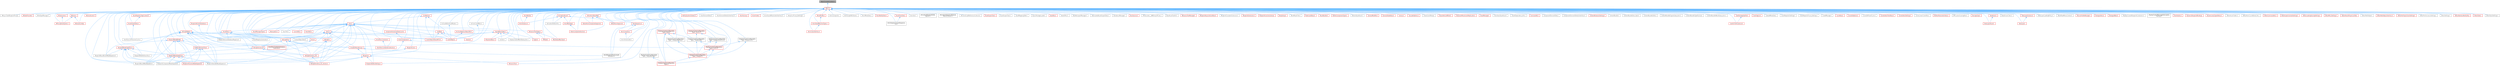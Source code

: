 digraph "ObjectCompileContext.h"
{
 // INTERACTIVE_SVG=YES
 // LATEX_PDF_SIZE
  bgcolor="transparent";
  edge [fontname=Helvetica,fontsize=10,labelfontname=Helvetica,labelfontsize=10];
  node [fontname=Helvetica,fontsize=10,shape=box,height=0.2,width=0.4];
  Node1 [id="Node000001",label="ObjectCompileContext.h",height=0.2,width=0.4,color="gray40", fillcolor="grey60", style="filled", fontcolor="black",tooltip=" "];
  Node1 -> Node2 [id="edge1_Node000001_Node000002",dir="back",color="steelblue1",style="solid",tooltip=" "];
  Node2 [id="Node000002",label="Object.h",height=0.2,width=0.4,color="red", fillcolor="#FFF0F0", style="filled",URL="$db/dbf/Object_8h.html",tooltip=" "];
  Node2 -> Node3 [id="edge2_Node000002_Node000003",dir="back",color="steelblue1",style="solid",tooltip=" "];
  Node3 [id="Node000003",label="AIAsyncTaskBlueprintProxy.h",height=0.2,width=0.4,color="grey40", fillcolor="white", style="filled",URL="$db/d07/AIAsyncTaskBlueprintProxy_8h.html",tooltip=" "];
  Node2 -> Node4 [id="edge3_Node000002_Node000004",dir="back",color="steelblue1",style="solid",tooltip=" "];
  Node4 [id="Node000004",label="AIDataProvider.h",height=0.2,width=0.4,color="red", fillcolor="#FFF0F0", style="filled",URL="$dd/d5b/AIDataProvider_8h.html",tooltip=" "];
  Node2 -> Node15 [id="edge4_Node000002_Node000015",dir="back",color="steelblue1",style="solid",tooltip=" "];
  Node15 [id="Node000015",label="AIHotSpotManager.h",height=0.2,width=0.4,color="grey40", fillcolor="white", style="filled",URL="$da/d1d/AIHotSpotManager_8h.html",tooltip=" "];
  Node2 -> Node16 [id="edge5_Node000002_Node000016",dir="back",color="steelblue1",style="solid",tooltip=" "];
  Node16 [id="Node000016",label="AIPerceptionSystem.h",height=0.2,width=0.4,color="red", fillcolor="#FFF0F0", style="filled",URL="$d0/d08/AIPerceptionSystem_8h.html",tooltip=" "];
  Node2 -> Node18 [id="edge6_Node000002_Node000018",dir="back",color="steelblue1",style="solid",tooltip=" "];
  Node18 [id="Node000018",label="AISense.h",height=0.2,width=0.4,color="red", fillcolor="#FFF0F0", style="filled",URL="$d3/dbd/AISense_8h.html",tooltip=" "];
  Node18 -> Node16 [id="edge7_Node000018_Node000016",dir="back",color="steelblue1",style="solid",tooltip=" "];
  Node18 -> Node20 [id="edge8_Node000018_Node000020",dir="back",color="steelblue1",style="solid",tooltip=" "];
  Node20 [id="Node000020",label="AISenseConfig.h",height=0.2,width=0.4,color="red", fillcolor="#FFF0F0", style="filled",URL="$d4/d73/AISenseConfig_8h.html",tooltip=" "];
  Node2 -> Node20 [id="edge9_Node000002_Node000020",dir="back",color="steelblue1",style="solid",tooltip=" "];
  Node2 -> Node38 [id="edge10_Node000002_Node000038",dir="back",color="steelblue1",style="solid",tooltip=" "];
  Node38 [id="Node000038",label="AISenseEvent.h",height=0.2,width=0.4,color="red", fillcolor="#FFF0F0", style="filled",URL="$de/d44/AISenseEvent_8h.html",tooltip=" "];
  Node2 -> Node39 [id="edge11_Node000002_Node000039",dir="back",color="steelblue1",style="solid",tooltip=" "];
  Node39 [id="Node000039",label="AISubsystem.h",height=0.2,width=0.4,color="red", fillcolor="#FFF0F0", style="filled",URL="$d0/d50/AISubsystem_8h.html",tooltip=" "];
  Node39 -> Node16 [id="edge12_Node000039_Node000016",dir="back",color="steelblue1",style="solid",tooltip=" "];
  Node2 -> Node41 [id="edge13_Node000002_Node000041",dir="back",color="steelblue1",style="solid",tooltip=" "];
  Node41 [id="Node000041",label="AISystemBase.h",height=0.2,width=0.4,color="red", fillcolor="#FFF0F0", style="filled",URL="$d5/d44/AISystemBase_8h.html",tooltip=" "];
  Node2 -> Node69 [id="edge14_Node000002_Node000069",dir="back",color="steelblue1",style="solid",tooltip=" "];
  Node69 [id="Node000069",label="AbilitySystemGlobals.h",height=0.2,width=0.4,color="red", fillcolor="#FFF0F0", style="filled",URL="$dc/d82/AbilitySystemGlobals_8h.html",tooltip=" "];
  Node2 -> Node71 [id="edge15_Node000002_Node000071",dir="back",color="steelblue1",style="solid",tooltip=" "];
  Node71 [id="Node000071",label="Actor.h",height=0.2,width=0.4,color="red", fillcolor="#FFF0F0", style="filled",URL="$d0/d43/Actor_8h.html",tooltip=" "];
  Node71 -> Node73 [id="edge16_Node000071_Node000073",dir="back",color="steelblue1",style="solid",tooltip=" "];
  Node73 [id="Node000073",label="ActorDescContainerInstance\lCollection.h",height=0.2,width=0.4,color="red", fillcolor="#FFF0F0", style="filled",URL="$df/d80/ActorDescContainerInstanceCollection_8h.html",tooltip=" "];
  Node2 -> Node1655 [id="edge17_Node000002_Node001655",dir="back",color="steelblue1",style="solid",tooltip=" "];
  Node1655 [id="Node001655",label="ActorComponent.h",height=0.2,width=0.4,color="red", fillcolor="#FFF0F0", style="filled",URL="$da/db1/ActorComponent_8h.html",tooltip=" "];
  Node1655 -> Node1659 [id="edge18_Node001655_Node001659",dir="back",color="steelblue1",style="solid",tooltip=" "];
  Node1659 [id="Node001659",label="BlueprintComponentNodeSpawner.h",height=0.2,width=0.4,color="grey40", fillcolor="white", style="filled",URL="$d2/d98/BlueprintComponentNodeSpawner_8h.html",tooltip=" "];
  Node1655 -> Node1698 [id="edge19_Node001655_Node001698",dir="back",color="steelblue1",style="solid",tooltip=" "];
  Node1698 [id="Node001698",label="DisplayClusterConfiguration\lTypes_ICVFX.h",height=0.2,width=0.4,color="red", fillcolor="#FFF0F0", style="filled",URL="$d3/dc4/DisplayClusterConfigurationTypes__ICVFX_8h.html",tooltip=" "];
  Node1698 -> Node1699 [id="edge20_Node001698_Node001699",dir="back",color="steelblue1",style="solid",tooltip=" "];
  Node1699 [id="Node001699",label="DisplayClusterConfiguration\lTypes.h",height=0.2,width=0.4,color="red", fillcolor="#FFF0F0", style="filled",URL="$d5/dc6/DisplayClusterConfigurationTypes_8h.html",tooltip=" "];
  Node1698 -> Node1701 [id="edge21_Node001698_Node001701",dir="back",color="steelblue1",style="solid",tooltip=" "];
  Node1701 [id="Node001701",label="DisplayClusterConfiguration\lTypes_Viewport.h",height=0.2,width=0.4,color="red", fillcolor="#FFF0F0", style="filled",URL="$d1/d6b/DisplayClusterConfigurationTypes__Viewport_8h.html",tooltip=" "];
  Node1701 -> Node1699 [id="edge22_Node001701_Node001699",dir="back",color="steelblue1",style="solid",tooltip=" "];
  Node2 -> Node95 [id="edge23_Node000002_Node000095",dir="back",color="steelblue1",style="solid",tooltip=" "];
  Node95 [id="Node000095",label="ActorDescContainer.h",height=0.2,width=0.4,color="red", fillcolor="#FFF0F0", style="filled",URL="$de/df0/ActorDescContainer_8h.html",tooltip=" "];
  Node95 -> Node96 [id="edge24_Node000095_Node000096",dir="back",color="steelblue1",style="solid",tooltip=" "];
  Node96 [id="Node000096",label="ActorDescContainerCollection.h",height=0.2,width=0.4,color="red", fillcolor="#FFF0F0", style="filled",URL="$dc/df2/ActorDescContainerCollection_8h.html",tooltip=" "];
  Node2 -> Node96 [id="edge25_Node000002_Node000096",dir="back",color="steelblue1",style="solid",tooltip=" "];
  Node2 -> Node73 [id="edge26_Node000002_Node000073",dir="back",color="steelblue1",style="solid",tooltip=" "];
  Node2 -> Node1895 [id="edge27_Node000002_Node001895",dir="back",color="steelblue1",style="solid",tooltip=" "];
  Node1895 [id="Node001895",label="ActorElementData.h",height=0.2,width=0.4,color="grey40", fillcolor="white", style="filled",URL="$db/df8/ActorElementData_8h.html",tooltip=" "];
  Node2 -> Node1896 [id="edge28_Node000002_Node001896",dir="back",color="steelblue1",style="solid",tooltip=" "];
  Node1896 [id="Node001896",label="ActorElementDetailsInterface.h",height=0.2,width=0.4,color="grey40", fillcolor="white", style="filled",URL="$df/d38/ActorElementDetailsInterface_8h.html",tooltip=" "];
  Node2 -> Node1376 [id="edge29_Node000002_Node001376",dir="back",color="steelblue1",style="solid",tooltip=" "];
  Node1376 [id="Node001376",label="ActorFactory.h",height=0.2,width=0.4,color="red", fillcolor="#FFF0F0", style="filled",URL="$d7/dae/ActorFactory_8h.html",tooltip=" "];
  Node2 -> Node1897 [id="edge30_Node000002_Node001897",dir="back",color="steelblue1",style="solid",tooltip=" "];
  Node1897 [id="Node001897",label="ActorFolder.h",height=0.2,width=0.4,color="red", fillcolor="#FFF0F0", style="filled",URL="$d3/d52/ActorFolder_8h.html",tooltip=" "];
  Node2 -> Node1901 [id="edge31_Node000002_Node001901",dir="back",color="steelblue1",style="solid",tooltip=" "];
  Node1901 [id="Node001901",label="ActorSoundParameterInterface.h",height=0.2,width=0.4,color="grey40", fillcolor="white", style="filled",URL="$de/d9f/ActorSoundParameterInterface_8h.html",tooltip=" "];
  Node2 -> Node1902 [id="edge32_Node000002_Node001902",dir="back",color="steelblue1",style="solid",tooltip=" "];
  Node1902 [id="Node001902",label="AnalyticsPrivacySettings.h",height=0.2,width=0.4,color="grey40", fillcolor="white", style="filled",URL="$dc/d8c/AnalyticsPrivacySettings_8h.html",tooltip=" "];
  Node2 -> Node1458 [id="edge33_Node000002_Node001458",dir="back",color="steelblue1",style="solid",tooltip=" "];
  Node1458 [id="Node001458",label="AnimBlueprintPostCompile\lValidation.h",height=0.2,width=0.4,color="grey40", fillcolor="white", style="filled",URL="$de/d1b/AnimBlueprintPostCompileValidation_8h.html",tooltip=" "];
  Node2 -> Node1480 [id="edge34_Node000002_Node001480",dir="back",color="steelblue1",style="solid",tooltip=" "];
  Node1480 [id="Node001480",label="AnimClassInterface.h",height=0.2,width=0.4,color="red", fillcolor="#FFF0F0", style="filled",URL="$df/dce/AnimClassInterface_8h.html",tooltip=" "];
  Node2 -> Node1450 [id="edge35_Node000002_Node001450",dir="back",color="steelblue1",style="solid",tooltip=" "];
  Node1450 [id="Node001450",label="AnimComposite.h",height=0.2,width=0.4,color="grey40", fillcolor="white", style="filled",URL="$d9/d4e/AnimComposite_8h.html",tooltip=" "];
  Node2 -> Node1459 [id="edge36_Node000002_Node001459",dir="back",color="steelblue1",style="solid",tooltip=" "];
  Node1459 [id="Node001459",label="AnimCompress.h",height=0.2,width=0.4,color="red", fillcolor="#FFF0F0", style="filled",URL="$dd/d6d/AnimCompress_8h.html",tooltip=" "];
  Node1459 -> Node1466 [id="edge37_Node001459_Node001466",dir="back",color="steelblue1",style="solid",tooltip=" "];
  Node1466 [id="Node001466",label="AnimStreamable.h",height=0.2,width=0.4,color="grey40", fillcolor="white", style="filled",URL="$d1/d46/AnimStreamable_8h.html",tooltip=" "];
  Node2 -> Node1903 [id="edge38_Node000002_Node001903",dir="back",color="steelblue1",style="solid",tooltip=" "];
  Node1903 [id="Node001903",label="AnimGraphAttributes.h",height=0.2,width=0.4,color="grey40", fillcolor="white", style="filled",URL="$d3/d40/AnimGraphAttributes_8h.html",tooltip=" "];
  Node2 -> Node1904 [id="edge39_Node000002_Node001904",dir="back",color="steelblue1",style="solid",tooltip=" "];
  Node1904 [id="Node001904",label="AnimInstance.h",height=0.2,width=0.4,color="red", fillcolor="#FFF0F0", style="filled",URL="$df/da0/AnimInstance_8h.html",tooltip=" "];
  Node2 -> Node1913 [id="edge40_Node000002_Node001913",dir="back",color="steelblue1",style="solid",tooltip=" "];
  Node1913 [id="Node001913",label="AnimMetaData.h",height=0.2,width=0.4,color="grey40", fillcolor="white", style="filled",URL="$da/df3/AnimMetaData_8h.html",tooltip=" "];
  Node2 -> Node1451 [id="edge41_Node000002_Node001451",dir="back",color="steelblue1",style="solid",tooltip=" "];
  Node1451 [id="Node001451",label="AnimMontage.h",height=0.2,width=0.4,color="red", fillcolor="#FFF0F0", style="filled",URL="$d2/da0/AnimMontage_8h.html",tooltip=" "];
  Node1451 -> Node1453 [id="edge42_Node001451_Node001453",dir="back",color="steelblue1",style="solid",tooltip=" "];
  Node1453 [id="Node001453",label="EditorCompositeSection.h",height=0.2,width=0.4,color="red", fillcolor="#FFF0F0", style="filled",URL="$d6/d7f/EditorCompositeSection_8h.html",tooltip=" "];
  Node2 -> Node1914 [id="edge43_Node000002_Node001914",dir="back",color="steelblue1",style="solid",tooltip=" "];
  Node1914 [id="Node001914",label="AnimNotify.h",height=0.2,width=0.4,color="red", fillcolor="#FFF0F0", style="filled",URL="$d8/d9b/AnimNotify_8h.html",tooltip=" "];
  Node1914 -> Node1904 [id="edge44_Node001914_Node001904",dir="back",color="steelblue1",style="solid",tooltip=" "];
  Node2 -> Node1921 [id="edge45_Node000002_Node001921",dir="back",color="steelblue1",style="solid",tooltip=" "];
  Node1921 [id="Node001921",label="AnimNotifyState.h",height=0.2,width=0.4,color="red", fillcolor="#FFF0F0", style="filled",URL="$d1/db5/AnimNotifyState_8h.html",tooltip=" "];
  Node2 -> Node1457 [id="edge46_Node000002_Node001457",dir="back",color="steelblue1",style="solid",tooltip=" "];
  Node1457 [id="Node001457",label="AnimSequence.h",height=0.2,width=0.4,color="red", fillcolor="#FFF0F0", style="filled",URL="$d0/d8a/AnimSequence_8h.html",tooltip=" "];
  Node1457 -> Node1458 [id="edge47_Node001457_Node001458",dir="back",color="steelblue1",style="solid",tooltip=" "];
  Node1457 -> Node1459 [id="edge48_Node001457_Node001459",dir="back",color="steelblue1",style="solid",tooltip=" "];
  Node2 -> Node1925 [id="edge49_Node000002_Node001925",dir="back",color="steelblue1",style="solid",tooltip=" "];
  Node1925 [id="Node001925",label="AnimSequenceLevelSequence\lLink.h",height=0.2,width=0.4,color="grey40", fillcolor="white", style="filled",URL="$dc/d9a/AnimSequenceLevelSequenceLink_8h.html",tooltip=" "];
  Node2 -> Node1926 [id="edge50_Node000002_Node001926",dir="back",color="steelblue1",style="solid",tooltip=" "];
  Node1926 [id="Node001926",label="AnimSet.h",height=0.2,width=0.4,color="grey40", fillcolor="white", style="filled",URL="$db/dba/AnimSet_8h.html",tooltip=" "];
  Node2 -> Node1478 [id="edge51_Node000002_Node001478",dir="back",color="steelblue1",style="solid",tooltip=" "];
  Node1478 [id="Node001478",label="AnimStateMachineTypes.h",height=0.2,width=0.4,color="red", fillcolor="#FFF0F0", style="filled",URL="$d2/dc8/AnimStateMachineTypes_8h.html",tooltip=" "];
  Node1478 -> Node1480 [id="edge52_Node001478_Node001480",dir="back",color="steelblue1",style="solid",tooltip=" "];
  Node2 -> Node1466 [id="edge53_Node000002_Node001466",dir="back",color="steelblue1",style="solid",tooltip=" "];
  Node2 -> Node1927 [id="edge54_Node000002_Node001927",dir="back",color="steelblue1",style="solid",tooltip=" "];
  Node1927 [id="Node001927",label="AnimationAsset.h",height=0.2,width=0.4,color="red", fillcolor="#FFF0F0", style="filled",URL="$d4/df8/AnimationAsset_8h.html",tooltip=" "];
  Node1927 -> Node1904 [id="edge55_Node001927_Node001904",dir="back",color="steelblue1",style="solid",tooltip=" "];
  Node1927 -> Node1451 [id="edge56_Node001927_Node001451",dir="back",color="steelblue1",style="solid",tooltip=" "];
  Node1927 -> Node1457 [id="edge57_Node001927_Node001457",dir="back",color="steelblue1",style="solid",tooltip=" "];
  Node1927 -> Node1942 [id="edge58_Node001927_Node001942",dir="back",color="steelblue1",style="solid",tooltip=" "];
  Node1942 [id="Node001942",label="AnimationEditorUtils.h",height=0.2,width=0.4,color="grey40", fillcolor="white", style="filled",URL="$df/d23/AnimationEditorUtils_8h.html",tooltip=" "];
  Node2 -> Node1956 [id="edge59_Node000002_Node001956",dir="back",color="steelblue1",style="solid",tooltip=" "];
  Node1956 [id="Node001956",label="AnimationBlueprintEditor\lOptions.h",height=0.2,width=0.4,color="grey40", fillcolor="white", style="filled",URL="$d1/d95/AnimationBlueprintEditorOptions_8h.html",tooltip=" "];
  Node2 -> Node1942 [id="edge60_Node000002_Node001942",dir="back",color="steelblue1",style="solid",tooltip=" "];
  Node2 -> Node1957 [id="edge61_Node000002_Node001957",dir="back",color="steelblue1",style="solid",tooltip=" "];
  Node1957 [id="Node001957",label="AnimationSequenceBrowser\lMenuContexts.h",height=0.2,width=0.4,color="grey40", fillcolor="white", style="filled",URL="$d9/d48/AnimationSequenceBrowserMenuContexts_8h.html",tooltip=" "];
  Node2 -> Node1958 [id="edge62_Node000002_Node001958",dir="back",color="steelblue1",style="solid",tooltip=" "];
  Node1958 [id="Node001958",label="ArchiveCountMem.h",height=0.2,width=0.4,color="grey40", fillcolor="white", style="filled",URL="$dc/dfd/ArchiveCountMem_8h.html",tooltip=" "];
  Node1958 -> Node1959 [id="edge63_Node001958_Node001959",dir="back",color="steelblue1",style="solid",tooltip=" "];
  Node1959 [id="Node001959",label="CoreUObject.h",height=0.2,width=0.4,color="red", fillcolor="#FFF0F0", style="filled",URL="$d0/ded/CoreUObject_8h.html",tooltip=" "];
  Node2 -> Node1964 [id="edge64_Node000002_Node001964",dir="back",color="steelblue1",style="solid",tooltip=" "];
  Node1964 [id="Node001964",label="ArchiveReferenceMarker.h",height=0.2,width=0.4,color="grey40", fillcolor="white", style="filled",URL="$da/dda/ArchiveReferenceMarker_8h.html",tooltip=" "];
  Node1964 -> Node1959 [id="edge65_Node001964_Node001959",dir="back",color="steelblue1",style="solid",tooltip=" "];
  Node2 -> Node1965 [id="edge66_Node000002_Node001965",dir="back",color="steelblue1",style="solid",tooltip=" "];
  Node1965 [id="Node001965",label="ArchiveReplaceObjectRef.h",height=0.2,width=0.4,color="red", fillcolor="#FFF0F0", style="filled",URL="$db/d36/ArchiveReplaceObjectRef_8h.html",tooltip=" "];
  Node1965 -> Node1959 [id="edge67_Node001965_Node001959",dir="back",color="steelblue1",style="solid",tooltip=" "];
  Node2 -> Node1968 [id="edge68_Node000002_Node001968",dir="back",color="steelblue1",style="solid",tooltip=" "];
  Node1968 [id="Node001968",label="ArchiveScriptReferenceCollector.h",height=0.2,width=0.4,color="grey40", fillcolor="white", style="filled",URL="$dd/dc1/ArchiveScriptReferenceCollector_8h.html",tooltip=" "];
  Node2 -> Node1969 [id="edge69_Node000002_Node001969",dir="back",color="steelblue1",style="solid",tooltip=" "];
  Node1969 [id="Node001969",label="AssetData.h",height=0.2,width=0.4,color="red", fillcolor="#FFF0F0", style="filled",URL="$d9/d19/AssetData_8h.html",tooltip=" "];
  Node1969 -> Node95 [id="edge70_Node001969_Node000095",dir="back",color="steelblue1",style="solid",tooltip=" "];
  Node1969 -> Node1983 [id="edge71_Node001969_Node001983",dir="back",color="steelblue1",style="solid",tooltip=" "];
  Node1983 [id="Node001983",label="AssetRegistryGenerator.h",height=0.2,width=0.4,color="grey40", fillcolor="white", style="filled",URL="$df/dd1/AssetRegistryGenerator_8h.html",tooltip=" "];
  Node1969 -> Node1985 [id="edge72_Node001969_Node001985",dir="back",color="steelblue1",style="solid",tooltip=" "];
  Node1985 [id="Node001985",label="AssetSourceFilenameCache.h",height=0.2,width=0.4,color="grey40", fillcolor="white", style="filled",URL="$dd/d16/AssetSourceFilenameCache_8h.html",tooltip=" "];
  Node1969 -> Node1996 [id="edge73_Node001969_Node001996",dir="back",color="steelblue1",style="solid",tooltip=" "];
  Node1996 [id="Node001996",label="BlueprintActionDatabaseRegistrar.h",height=0.2,width=0.4,color="grey40", fillcolor="white", style="filled",URL="$d5/d5d/BlueprintActionDatabaseRegistrar_8h.html",tooltip=" "];
  Node1969 -> Node2001 [id="edge74_Node001969_Node002001",dir="back",color="steelblue1",style="solid",tooltip=" "];
  Node2001 [id="Node002001",label="EdGraphSchema.h",height=0.2,width=0.4,color="red", fillcolor="#FFF0F0", style="filled",URL="$d2/dce/EdGraphSchema_8h.html",tooltip=" "];
  Node2001 -> Node2005 [id="edge75_Node002001_Node002005",dir="back",color="steelblue1",style="solid",tooltip=" "];
  Node2005 [id="Node002005",label="BlueprintPaletteFavorites.h",height=0.2,width=0.4,color="grey40", fillcolor="white", style="filled",URL="$dd/d5a/BlueprintPaletteFavorites_8h.html",tooltip=" "];
  Node2001 -> Node2079 [id="edge76_Node002001_Node002079",dir="back",color="steelblue1",style="solid",tooltip=" "];
  Node2079 [id="Node002079",label="EdGraphSchema_K2.h",height=0.2,width=0.4,color="red", fillcolor="#FFF0F0", style="filled",URL="$d0/dcf/EdGraphSchema__K2_8h.html",tooltip=" "];
  Node2079 -> Node2083 [id="edge77_Node002079_Node002083",dir="back",color="steelblue1",style="solid",tooltip=" "];
  Node2083 [id="Node002083",label="EdGraphSchema_K2_Actions.h",height=0.2,width=0.4,color="red", fillcolor="#FFF0F0", style="filled",URL="$d8/d9c/EdGraphSchema__K2__Actions_8h.html",tooltip=" "];
  Node2001 -> Node2083 [id="edge78_Node002001_Node002083",dir="back",color="steelblue1",style="solid",tooltip=" "];
  Node1969 -> Node2079 [id="edge79_Node001969_Node002079",dir="back",color="steelblue1",style="solid",tooltip=" "];
  Node2 -> Node2216 [id="edge80_Node000002_Node002216",dir="back",color="steelblue1",style="solid",tooltip=" "];
  Node2216 [id="Node002216",label="AssetExportTask.h",height=0.2,width=0.4,color="red", fillcolor="#FFF0F0", style="filled",URL="$dc/d79/AssetExportTask_8h.html",tooltip=" "];
  Node2 -> Node2218 [id="edge81_Node000002_Node002218",dir="back",color="steelblue1",style="solid",tooltip=" "];
  Node2218 [id="Node002218",label="AssetImportData.h",height=0.2,width=0.4,color="red", fillcolor="#FFF0F0", style="filled",URL="$d9/d1f/AssetImportData_8h.html",tooltip=" "];
  Node2218 -> Node1985 [id="edge82_Node002218_Node001985",dir="back",color="steelblue1",style="solid",tooltip=" "];
  Node2 -> Node2229 [id="edge83_Node000002_Node002229",dir="back",color="steelblue1",style="solid",tooltip=" "];
  Node2229 [id="Node002229",label="AssetImportTask.h",height=0.2,width=0.4,color="grey40", fillcolor="white", style="filled",URL="$d7/d65/AssetImportTask_8h.html",tooltip=" "];
  Node2 -> Node2230 [id="edge84_Node000002_Node002230",dir="back",color="steelblue1",style="solid",tooltip=" "];
  Node2230 [id="Node002230",label="AssetManagerTypes.h",height=0.2,width=0.4,color="red", fillcolor="#FFF0F0", style="filled",URL="$d6/d98/AssetManagerTypes_8h.html",tooltip=" "];
  Node2 -> Node2234 [id="edge85_Node000002_Node002234",dir="back",color="steelblue1",style="solid",tooltip=" "];
  Node2234 [id="Node002234",label="AssetMappingTable.h",height=0.2,width=0.4,color="grey40", fillcolor="white", style="filled",URL="$df/de5/AssetMappingTable_8h.html",tooltip=" "];
  Node2 -> Node1983 [id="edge86_Node000002_Node001983",dir="back",color="steelblue1",style="solid",tooltip=" "];
  Node2 -> Node2235 [id="edge87_Node000002_Node002235",dir="back",color="steelblue1",style="solid",tooltip=" "];
  Node2235 [id="Node002235",label="AssetRegistryTagsContext.h",height=0.2,width=0.4,color="red", fillcolor="#FFF0F0", style="filled",URL="$d1/d74/AssetRegistryTagsContext_8h.html",tooltip=" "];
  Node2235 -> Node2218 [id="edge88_Node002235_Node002218",dir="back",color="steelblue1",style="solid",tooltip=" "];
  Node2 -> Node1985 [id="edge89_Node000002_Node001985",dir="back",color="steelblue1",style="solid",tooltip=" "];
  Node2 -> Node2239 [id="edge90_Node000002_Node002239",dir="back",color="steelblue1",style="solid",tooltip=" "];
  Node2239 [id="Node002239",label="AssetUserData.h",height=0.2,width=0.4,color="red", fillcolor="#FFF0F0", style="filled",URL="$d3/d1d/AssetUserData_8h.html",tooltip=" "];
  Node2239 -> Node1925 [id="edge91_Node002239_Node001925",dir="back",color="steelblue1",style="solid",tooltip=" "];
  Node2 -> Node2454 [id="edge92_Node000002_Node002454",dir="back",color="steelblue1",style="solid",tooltip=" "];
  Node2454 [id="Node002454",label="AsyncPackageLoader.h",height=0.2,width=0.4,color="grey40", fillcolor="white", style="filled",URL="$d6/de5/AsyncPackageLoader_8h.html",tooltip=" "];
  Node2 -> Node2455 [id="edge93_Node000002_Node002455",dir="back",color="steelblue1",style="solid",tooltip=" "];
  Node2455 [id="Node002455",label="Attenuation.h",height=0.2,width=0.4,color="red", fillcolor="#FFF0F0", style="filled",URL="$d3/d18/Attenuation_8h.html",tooltip=" "];
  Node2 -> Node2465 [id="edge94_Node000002_Node002465",dir="back",color="steelblue1",style="solid",tooltip=" "];
  Node2465 [id="Node002465",label="AudioBus.h",height=0.2,width=0.4,color="red", fillcolor="#FFF0F0", style="filled",URL="$d7/d30/AudioBus_8h.html",tooltip=" "];
  Node2 -> Node349 [id="edge95_Node000002_Node000349",dir="back",color="steelblue1",style="solid",tooltip=" "];
  Node349 [id="Node000349",label="AudioEffect.h",height=0.2,width=0.4,color="grey40", fillcolor="white", style="filled",URL="$d3/da8/AudioEffect_8h.html",tooltip=" "];
  Node2 -> Node2473 [id="edge96_Node000002_Node002473",dir="back",color="steelblue1",style="solid",tooltip=" "];
  Node2473 [id="Node002473",label="AutoReimportManager.h",height=0.2,width=0.4,color="grey40", fillcolor="white", style="filled",URL="$dd/d74/AutoReimportManager_8h.html",tooltip=" "];
  Node2 -> Node2474 [id="edge97_Node000002_Node002474",dir="back",color="steelblue1",style="solid",tooltip=" "];
  Node2474 [id="Node002474",label="AutomatedAssetImportData.h",height=0.2,width=0.4,color="grey40", fillcolor="white", style="filled",URL="$dd/d4f/AutomatedAssetImportData_8h.html",tooltip=" "];
  Node2 -> Node2475 [id="edge98_Node000002_Node002475",dir="back",color="steelblue1",style="solid",tooltip=" "];
  Node2475 [id="Node002475",label="AvoidanceManager.h",height=0.2,width=0.4,color="grey40", fillcolor="white", style="filled",URL="$d8/de0/AvoidanceManager_8h.html",tooltip=" "];
  Node2 -> Node2476 [id="edge99_Node000002_Node002476",dir="back",color="steelblue1",style="solid",tooltip=" "];
  Node2476 [id="Node002476",label="AxisSources.h",height=0.2,width=0.4,color="red", fillcolor="#FFF0F0", style="filled",URL="$d6/dfa/AxisSources_8h.html",tooltip=" "];
  Node2 -> Node50 [id="edge100_Node000002_Node000050",dir="back",color="steelblue1",style="solid",tooltip=" "];
  Node50 [id="Node000050",label="BTDecorator_IsBBEntryOfClass.h",height=0.2,width=0.4,color="grey40", fillcolor="white", style="filled",URL="$db/db2/BTDecorator__IsBBEntryOfClass_8h.html",tooltip=" "];
  Node2 -> Node1664 [id="edge101_Node000002_Node001664",dir="back",color="steelblue1",style="solid",tooltip=" "];
  Node1664 [id="Node001664",label="BTNode.h",height=0.2,width=0.4,color="red", fillcolor="#FFF0F0", style="filled",URL="$d2/df3/BTNode_8h.html",tooltip=" "];
  Node2 -> Node242 [id="edge102_Node000002_Node000242",dir="back",color="steelblue1",style="solid",tooltip=" "];
  Node242 [id="Node000242",label="BaseAssetToolkit.h",height=0.2,width=0.4,color="grey40", fillcolor="white", style="filled",URL="$d4/d85/BaseAssetToolkit_8h.html",tooltip=" "];
  Node2 -> Node1684 [id="edge103_Node000002_Node001684",dir="back",color="steelblue1",style="solid",tooltip=" "];
  Node1684 [id="Node001684",label="BehaviorTree.h",height=0.2,width=0.4,color="red", fillcolor="#FFF0F0", style="filled",URL="$db/db6/BehaviorTree_8h.html",tooltip=" "];
  Node2 -> Node2477 [id="edge104_Node000002_Node002477",dir="back",color="steelblue1",style="solid",tooltip=" "];
  Node2477 [id="Node002477",label="BehaviorTreeManager.h",height=0.2,width=0.4,color="red", fillcolor="#FFF0F0", style="filled",URL="$dc/dbf/BehaviorTreeManager_8h.html",tooltip=" "];
  Node2 -> Node2479 [id="edge105_Node000002_Node002479",dir="back",color="steelblue1",style="solid",tooltip=" "];
  Node2479 [id="Node002479",label="BehaviorTreeTypes.h",height=0.2,width=0.4,color="red", fillcolor="#FFF0F0", style="filled",URL="$db/d7c/BehaviorTreeTypes_8h.html",tooltip=" "];
  Node2479 -> Node1664 [id="edge106_Node002479_Node001664",dir="back",color="steelblue1",style="solid",tooltip=" "];
  Node2479 -> Node2481 [id="edge107_Node002479_Node002481",dir="back",color="steelblue1",style="solid",tooltip=" "];
  Node2481 [id="Node002481",label="BlackboardKeyType.h",height=0.2,width=0.4,color="red", fillcolor="#FFF0F0", style="filled",URL="$da/d3c/BlackboardKeyType_8h.html",tooltip=" "];
  Node2 -> Node2481 [id="edge108_Node000002_Node002481",dir="back",color="steelblue1",style="solid",tooltip=" "];
  Node2 -> Node1476 [id="edge109_Node000002_Node001476",dir="back",color="steelblue1",style="solid",tooltip=" "];
  Node1476 [id="Node001476",label="BlendProfile.h",height=0.2,width=0.4,color="red", fillcolor="#FFF0F0", style="filled",URL="$d6/d9c/BlendProfile_8h.html",tooltip=" "];
  Node1476 -> Node1478 [id="edge110_Node001476_Node001478",dir="back",color="steelblue1",style="solid",tooltip=" "];
  Node2 -> Node2510 [id="edge111_Node000002_Node002510",dir="back",color="steelblue1",style="solid",tooltip=" "];
  Node2510 [id="Node002510",label="Blueprint.h",height=0.2,width=0.4,color="red", fillcolor="#FFF0F0", style="filled",URL="$d8/d4d/Blueprint_8h.html",tooltip=" "];
  Node2510 -> Node1684 [id="edge112_Node002510_Node001684",dir="back",color="steelblue1",style="solid",tooltip=" "];
  Node2510 -> Node1887 [id="edge113_Node002510_Node001887",dir="back",color="steelblue1",style="solid",tooltip=" "];
  Node1887 [id="Node001887",label="BlueprintEditorSettings.h",height=0.2,width=0.4,color="red", fillcolor="#FFF0F0", style="filled",URL="$d4/dbc/BlueprintEditorSettings_8h.html",tooltip=" "];
  Node2510 -> Node2519 [id="edge114_Node002510_Node002519",dir="back",color="steelblue1",style="solid",tooltip=" "];
  Node2519 [id="Node002519",label="BlueprintVariableNodeSpawner.h",height=0.2,width=0.4,color="grey40", fillcolor="white", style="filled",URL="$db/dba/BlueprintVariableNodeSpawner_8h.html",tooltip=" "];
  Node2510 -> Node2083 [id="edge115_Node002510_Node002083",dir="back",color="steelblue1",style="solid",tooltip=" "];
  Node2 -> Node2592 [id="edge116_Node000002_Node002592",dir="back",color="steelblue1",style="solid",tooltip=" "];
  Node2592 [id="Node002592",label="BlueprintActionDatabase.h",height=0.2,width=0.4,color="red", fillcolor="#FFF0F0", style="filled",URL="$d4/dae/BlueprintActionDatabase_8h.html",tooltip=" "];
  Node2592 -> Node1996 [id="edge117_Node002592_Node001996",dir="back",color="steelblue1",style="solid",tooltip=" "];
  Node2 -> Node1996 [id="edge118_Node000002_Node001996",dir="back",color="steelblue1",style="solid",tooltip=" "];
  Node2 -> Node2593 [id="edge119_Node000002_Node002593",dir="back",color="steelblue1",style="solid",tooltip=" "];
  Node2593 [id="Node002593",label="BlueprintActionFilter.h",height=0.2,width=0.4,color="red", fillcolor="#FFF0F0", style="filled",URL="$d5/d2a/BlueprintActionFilter_8h.html",tooltip=" "];
  Node2593 -> Node1659 [id="edge120_Node002593_Node001659",dir="back",color="steelblue1",style="solid",tooltip=" "];
  Node2593 -> Node2527 [id="edge121_Node002593_Node002527",dir="back",color="steelblue1",style="solid",tooltip=" "];
  Node2527 [id="Node002527",label="BlueprintFunctionNodeSpawner.h",height=0.2,width=0.4,color="red", fillcolor="#FFF0F0", style="filled",URL="$d0/d59/BlueprintFunctionNodeSpawner_8h.html",tooltip=" "];
  Node2593 -> Node2594 [id="edge122_Node002593_Node002594",dir="back",color="steelblue1",style="solid",tooltip=" "];
  Node2594 [id="Node002594",label="BlueprintNodeSpawner.h",height=0.2,width=0.4,color="red", fillcolor="#FFF0F0", style="filled",URL="$d1/de9/BlueprintNodeSpawner_8h.html",tooltip=" "];
  Node2594 -> Node2595 [id="edge123_Node002594_Node002595",dir="back",color="steelblue1",style="solid",tooltip=" "];
  Node2595 [id="Node002595",label="BlueprintBoundNodeSpawner.h",height=0.2,width=0.4,color="grey40", fillcolor="white", style="filled",URL="$d4/da4/BlueprintBoundNodeSpawner_8h.html",tooltip=" "];
  Node2594 -> Node1659 [id="edge124_Node002594_Node001659",dir="back",color="steelblue1",style="solid",tooltip=" "];
  Node2594 -> Node2527 [id="edge125_Node002594_Node002527",dir="back",color="steelblue1",style="solid",tooltip=" "];
  Node2594 -> Node2519 [id="edge126_Node002594_Node002519",dir="back",color="steelblue1",style="solid",tooltip=" "];
  Node2593 -> Node2519 [id="edge127_Node002593_Node002519",dir="back",color="steelblue1",style="solid",tooltip=" "];
  Node2 -> Node2597 [id="edge128_Node000002_Node002597",dir="back",color="steelblue1",style="solid",tooltip=" "];
  Node2597 [id="Node002597",label="BlueprintAsyncActionBase.h",height=0.2,width=0.4,color="red", fillcolor="#FFF0F0", style="filled",URL="$d6/dd0/BlueprintAsyncActionBase_8h.html",tooltip=" "];
  Node2 -> Node2051 [id="edge129_Node000002_Node002051",dir="back",color="steelblue1",style="solid",tooltip=" "];
  Node2051 [id="Node002051",label="BlueprintBoundEventNodeSpawner.h",height=0.2,width=0.4,color="grey40", fillcolor="white", style="filled",URL="$dc/d31/BlueprintBoundEventNodeSpawner_8h.html",tooltip=" "];
  Node2 -> Node2595 [id="edge130_Node000002_Node002595",dir="back",color="steelblue1",style="solid",tooltip=" "];
  Node2 -> Node2601 [id="edge131_Node000002_Node002601",dir="back",color="steelblue1",style="solid",tooltip=" "];
  Node2601 [id="Node002601",label="BlueprintCompilerExtension.h",height=0.2,width=0.4,color="grey40", fillcolor="white", style="filled",URL="$d3/dc0/BlueprintCompilerExtension_8h.html",tooltip=" "];
  Node2 -> Node1659 [id="edge132_Node000002_Node001659",dir="back",color="steelblue1",style="solid",tooltip=" "];
  Node2 -> Node2602 [id="edge133_Node000002_Node002602",dir="back",color="steelblue1",style="solid",tooltip=" "];
  Node2602 [id="Node002602",label="BlueprintCore.h",height=0.2,width=0.4,color="red", fillcolor="#FFF0F0", style="filled",URL="$d6/d55/BlueprintCore_8h.html",tooltip=" "];
  Node2602 -> Node2510 [id="edge134_Node002602_Node002510",dir="back",color="steelblue1",style="solid",tooltip=" "];
  Node2 -> Node1887 [id="edge135_Node000002_Node001887",dir="back",color="steelblue1",style="solid",tooltip=" "];
  Node2 -> Node2603 [id="edge136_Node000002_Node002603",dir="back",color="steelblue1",style="solid",tooltip=" "];
  Node2603 [id="Node002603",label="BlueprintExtension.h",height=0.2,width=0.4,color="red", fillcolor="#FFF0F0", style="filled",URL="$d7/dfd/BlueprintExtension_8h.html",tooltip=" "];
  Node2 -> Node2606 [id="edge137_Node000002_Node002606",dir="back",color="steelblue1",style="solid",tooltip=" "];
  Node2606 [id="Node002606",label="BlueprintFunctionLibrary.h",height=0.2,width=0.4,color="red", fillcolor="#FFF0F0", style="filled",URL="$d3/d94/BlueprintFunctionLibrary_8h.html",tooltip=" "];
  Node2 -> Node2527 [id="edge138_Node000002_Node002527",dir="back",color="steelblue1",style="solid",tooltip=" "];
  Node2 -> Node2749 [id="edge139_Node000002_Node002749",dir="back",color="steelblue1",style="solid",tooltip=" "];
  Node2749 [id="Node002749",label="BlueprintNodeBinder.h",height=0.2,width=0.4,color="red", fillcolor="#FFF0F0", style="filled",URL="$de/dd8/BlueprintNodeBinder_8h.html",tooltip=" "];
  Node2749 -> Node2593 [id="edge140_Node002749_Node002593",dir="back",color="steelblue1",style="solid",tooltip=" "];
  Node2749 -> Node2051 [id="edge141_Node002749_Node002051",dir="back",color="steelblue1",style="solid",tooltip=" "];
  Node2749 -> Node2595 [id="edge142_Node002749_Node002595",dir="back",color="steelblue1",style="solid",tooltip=" "];
  Node2749 -> Node1659 [id="edge143_Node002749_Node001659",dir="back",color="steelblue1",style="solid",tooltip=" "];
  Node2749 -> Node2527 [id="edge144_Node002749_Node002527",dir="back",color="steelblue1",style="solid",tooltip=" "];
  Node2749 -> Node2594 [id="edge145_Node002749_Node002594",dir="back",color="steelblue1",style="solid",tooltip=" "];
  Node2749 -> Node2519 [id="edge146_Node002749_Node002519",dir="back",color="steelblue1",style="solid",tooltip=" "];
  Node2 -> Node2750 [id="edge147_Node000002_Node002750",dir="back",color="steelblue1",style="solid",tooltip=" "];
  Node2750 [id="Node002750",label="BlueprintNodeSignature.h",height=0.2,width=0.4,color="red", fillcolor="#FFF0F0", style="filled",URL="$d0/d2a/BlueprintNodeSignature_8h.html",tooltip=" "];
  Node2750 -> Node2051 [id="edge148_Node002750_Node002051",dir="back",color="steelblue1",style="solid",tooltip=" "];
  Node2750 -> Node2595 [id="edge149_Node002750_Node002595",dir="back",color="steelblue1",style="solid",tooltip=" "];
  Node2750 -> Node1659 [id="edge150_Node002750_Node001659",dir="back",color="steelblue1",style="solid",tooltip=" "];
  Node2750 -> Node2594 [id="edge151_Node002750_Node002594",dir="back",color="steelblue1",style="solid",tooltip=" "];
  Node2750 -> Node2005 [id="edge152_Node002750_Node002005",dir="back",color="steelblue1",style="solid",tooltip=" "];
  Node2750 -> Node2519 [id="edge153_Node002750_Node002519",dir="back",color="steelblue1",style="solid",tooltip=" "];
  Node2 -> Node2594 [id="edge154_Node000002_Node002594",dir="back",color="steelblue1",style="solid",tooltip=" "];
  Node2 -> Node2005 [id="edge155_Node000002_Node002005",dir="back",color="steelblue1",style="solid",tooltip=" "];
  Node2 -> Node2519 [id="edge156_Node000002_Node002519",dir="back",color="steelblue1",style="solid",tooltip=" "];
  Node2 -> Node446 [id="edge157_Node000002_Node000446",dir="back",color="steelblue1",style="solid",tooltip=" "];
  Node446 [id="Node000446",label="BodySetup.h",height=0.2,width=0.4,color="red", fillcolor="#FFF0F0", style="filled",URL="$d8/d7b/BodySetup_8h.html",tooltip=" "];
  Node2 -> Node2751 [id="edge158_Node000002_Node002751",dir="back",color="steelblue1",style="solid",tooltip=" "];
  Node2751 [id="Node002751",label="BoneMaskFilter.h",height=0.2,width=0.4,color="grey40", fillcolor="white", style="filled",URL="$da/dca/BoneMaskFilter_8h.html",tooltip=" "];
  Node2 -> Node2752 [id="edge159_Node000002_Node002752",dir="back",color="steelblue1",style="solid",tooltip=" "];
  Node2752 [id="Node002752",label="BookmarkBase.h",height=0.2,width=0.4,color="red", fillcolor="#FFF0F0", style="filled",URL="$d2/dde/BookmarkBase_8h.html",tooltip=" "];
  Node2 -> Node2757 [id="edge160_Node000002_Node002757",dir="back",color="steelblue1",style="solid",tooltip=" "];
  Node2757 [id="Node002757",label="BrushBuilder.h",height=0.2,width=0.4,color="red", fillcolor="#FFF0F0", style="filled",URL="$d6/dad/BrushBuilder_8h.html",tooltip=" "];
  Node2 -> Node2768 [id="edge161_Node000002_Node002768",dir="back",color="steelblue1",style="solid",tooltip=" "];
  Node2768 [id="Node002768",label="BuiltInComponentTypes.h",height=0.2,width=0.4,color="red", fillcolor="#FFF0F0", style="filled",URL="$dc/d94/BuiltInComponentTypes_8h.html",tooltip=" "];
  Node2 -> Node2772 [id="edge162_Node000002_Node002772",dir="back",color="steelblue1",style="solid",tooltip=" "];
  Node2772 [id="Node002772",label="ButtonStyleAsset.h",height=0.2,width=0.4,color="grey40", fillcolor="white", style="filled",URL="$dd/daf/ButtonStyleAsset_8h.html",tooltip=" "];
  Node2 -> Node2773 [id="edge163_Node000002_Node002773",dir="back",color="steelblue1",style="solid",tooltip=" "];
  Node2773 [id="Node002773",label="CameraModifier.h",height=0.2,width=0.4,color="red", fillcolor="#FFF0F0", style="filled",URL="$d3/d61/CameraModifier_8h.html",tooltip=" "];
  Node2 -> Node2776 [id="edge164_Node000002_Node002776",dir="back",color="steelblue1",style="solid",tooltip=" "];
  Node2776 [id="Node002776",label="CameraShakeBase.h",height=0.2,width=0.4,color="red", fillcolor="#FFF0F0", style="filled",URL="$d5/d08/CameraShakeBase_8h.html",tooltip=" "];
  Node2 -> Node2784 [id="edge165_Node000002_Node002784",dir="back",color="steelblue1",style="solid",tooltip=" "];
  Node2784 [id="Node002784",label="Canvas.h",height=0.2,width=0.4,color="red", fillcolor="#FFF0F0", style="filled",URL="$dc/dd4/Canvas_8h.html",tooltip=" "];
  Node2 -> Node2785 [id="edge166_Node000002_Node002785",dir="back",color="steelblue1",style="solid",tooltip=" "];
  Node2785 [id="Node002785",label="CascadeOptions.h",height=0.2,width=0.4,color="red", fillcolor="#FFF0F0", style="filled",URL="$d4/d1d/CascadeOptions_8h.html",tooltip=" "];
  Node2 -> Node2786 [id="edge167_Node000002_Node002786",dir="back",color="steelblue1",style="solid",tooltip=" "];
  Node2786 [id="Node002786",label="Casts.h",height=0.2,width=0.4,color="red", fillcolor="#FFF0F0", style="filled",URL="$d4/d55/Casts_8h.html",tooltip=" "];
  Node2786 -> Node2749 [id="edge168_Node002786_Node002749",dir="back",color="steelblue1",style="solid",tooltip=" "];
  Node2786 -> Node2594 [id="edge169_Node002786_Node002594",dir="back",color="steelblue1",style="solid",tooltip=" "];
  Node2786 -> Node2788 [id="edge170_Node002786_Node002788",dir="back",color="steelblue1",style="solid",tooltip=" "];
  Node2788 [id="Node002788",label="CompilerResultsLog.h",height=0.2,width=0.4,color="red", fillcolor="#FFF0F0", style="filled",URL="$dc/d68/CompilerResultsLog_8h.html",tooltip=" "];
  Node2788 -> Node1458 [id="edge171_Node002788_Node001458",dir="back",color="steelblue1",style="solid",tooltip=" "];
  Node2788 -> Node2510 [id="edge172_Node002788_Node002510",dir="back",color="steelblue1",style="solid",tooltip=" "];
  Node2786 -> Node2790 [id="edge173_Node002786_Node002790",dir="back",color="steelblue1",style="solid",tooltip=" "];
  Node2790 [id="Node002790",label="ContextObjectStore.h",height=0.2,width=0.4,color="grey40", fillcolor="white", style="filled",URL="$d4/d39/ContextObjectStore_8h.html",tooltip=" "];
  Node2786 -> Node1959 [id="edge174_Node002786_Node001959",dir="back",color="steelblue1",style="solid",tooltip=" "];
  Node2786 -> Node2791 [id="edge175_Node002786_Node002791",dir="back",color="steelblue1",style="solid",tooltip=" "];
  Node2791 [id="Node002791",label="CoreUObjectSharedPCH.h",height=0.2,width=0.4,color="red", fillcolor="#FFF0F0", style="filled",URL="$de/d2f/CoreUObjectSharedPCH_8h.html",tooltip=" "];
  Node2786 -> Node2793 [id="edge176_Node002786_Node002793",dir="back",color="steelblue1",style="solid",tooltip=" "];
  Node2793 [id="Node002793",label="EdGraph.h",height=0.2,width=0.4,color="red", fillcolor="#FFF0F0", style="filled",URL="$dd/dae/EdGraph_8h.html",tooltip=" "];
  Node2793 -> Node2079 [id="edge177_Node002793_Node002079",dir="back",color="steelblue1",style="solid",tooltip=" "];
  Node2793 -> Node2083 [id="edge178_Node002793_Node002083",dir="back",color="steelblue1",style="solid",tooltip=" "];
  Node2786 -> Node2802 [id="edge179_Node002786_Node002802",dir="back",color="steelblue1",style="solid",tooltip=" "];
  Node2802 [id="Node002802",label="EdGraphPin.h",height=0.2,width=0.4,color="red", fillcolor="#FFF0F0", style="filled",URL="$da/d52/EdGraphPin_8h.html",tooltip=" "];
  Node2802 -> Node2510 [id="edge180_Node002802_Node002510",dir="back",color="steelblue1",style="solid",tooltip=" "];
  Node2802 -> Node2519 [id="edge181_Node002802_Node002519",dir="back",color="steelblue1",style="solid",tooltip=" "];
  Node2802 -> Node2788 [id="edge182_Node002802_Node002788",dir="back",color="steelblue1",style="solid",tooltip=" "];
  Node2802 -> Node2001 [id="edge183_Node002802_Node002001",dir="back",color="steelblue1",style="solid",tooltip=" "];
  Node2802 -> Node2079 [id="edge184_Node002802_Node002079",dir="back",color="steelblue1",style="solid",tooltip=" "];
  Node2802 -> Node2083 [id="edge185_Node002802_Node002083",dir="back",color="steelblue1",style="solid",tooltip=" "];
  Node2786 -> Node2083 [id="edge186_Node002786_Node002083",dir="back",color="steelblue1",style="solid",tooltip=" "];
  Node2 -> Node3707 [id="edge187_Node000002_Node003707",dir="back",color="steelblue1",style="solid",tooltip=" "];
  Node3707 [id="Node003707",label="Channel.h",height=0.2,width=0.4,color="red", fillcolor="#FFF0F0", style="filled",URL="$da/d65/Runtime_2Engine_2Classes_2Engine_2Channel_8h.html",tooltip=" "];
  Node2 -> Node3712 [id="edge188_Node000002_Node003712",dir="back",color="steelblue1",style="solid",tooltip=" "];
  Node3712 [id="Node003712",label="ChaosEventRelay.h",height=0.2,width=0.4,color="grey40", fillcolor="white", style="filled",URL="$d4/dc3/ChaosEventRelay_8h.html",tooltip=" "];
  Node2 -> Node2922 [id="edge189_Node000002_Node002922",dir="back",color="steelblue1",style="solid",tooltip=" "];
  Node2922 [id="Node002922",label="ChaosVehicleWheel.h",height=0.2,width=0.4,color="red", fillcolor="#FFF0F0", style="filled",URL="$d6/d06/ChaosVehicleWheel_8h.html",tooltip=" "];
  Node2 -> Node3713 [id="edge190_Node000002_Node003713",dir="back",color="steelblue1",style="solid",tooltip=" "];
  Node3713 [id="Node003713",label="CharacterMovementReplication.h",height=0.2,width=0.4,color="red", fillcolor="#FFF0F0", style="filled",URL="$de/dc9/CharacterMovementReplication_8h.html",tooltip=" "];
  Node2 -> Node2923 [id="edge191_Node000002_Node002923",dir="back",color="steelblue1",style="solid",tooltip=" "];
  Node2923 [id="Node002923",label="CheatManager.h",height=0.2,width=0.4,color="red", fillcolor="#FFF0F0", style="filled",URL="$d4/def/CheatManager_8h.html",tooltip=" "];
  Node2 -> Node3714 [id="edge192_Node000002_Node003714",dir="back",color="steelblue1",style="solid",tooltip=" "];
  Node3714 [id="Node003714",label="CheckboxStyleAsset.h",height=0.2,width=0.4,color="grey40", fillcolor="white", style="filled",URL="$df/da6/CheckboxStyleAsset_8h.html",tooltip=" "];
  Node2 -> Node3715 [id="edge193_Node000002_Node003715",dir="back",color="steelblue1",style="solid",tooltip=" "];
  Node3715 [id="Node003715",label="ChunkDependencyInfo.h",height=0.2,width=0.4,color="grey40", fillcolor="white", style="filled",URL="$da/da2/ChunkDependencyInfo_8h.html",tooltip=" "];
  Node2 -> Node3716 [id="edge194_Node000002_Node003716",dir="back",color="steelblue1",style="solid",tooltip=" "];
  Node3716 [id="Node003716",label="Class.h",height=0.2,width=0.4,color="red", fillcolor="#FFF0F0", style="filled",URL="$d4/d05/Class_8h.html",tooltip=" "];
  Node3716 -> Node1969 [id="edge195_Node003716_Node001969",dir="back",color="steelblue1",style="solid",tooltip=" "];
  Node3716 -> Node2230 [id="edge196_Node003716_Node002230",dir="back",color="steelblue1",style="solid",tooltip=" "];
  Node3716 -> Node2455 [id="edge197_Node003716_Node002455",dir="back",color="steelblue1",style="solid",tooltip=" "];
  Node3716 -> Node2479 [id="edge198_Node003716_Node002479",dir="back",color="steelblue1",style="solid",tooltip=" "];
  Node3716 -> Node2510 [id="edge199_Node003716_Node002510",dir="back",color="steelblue1",style="solid",tooltip=" "];
  Node3716 -> Node1996 [id="edge200_Node003716_Node001996",dir="back",color="steelblue1",style="solid",tooltip=" "];
  Node3716 -> Node2593 [id="edge201_Node003716_Node002593",dir="back",color="steelblue1",style="solid",tooltip=" "];
  Node3716 -> Node1887 [id="edge202_Node003716_Node001887",dir="back",color="steelblue1",style="solid",tooltip=" "];
  Node3716 -> Node2527 [id="edge203_Node003716_Node002527",dir="back",color="steelblue1",style="solid",tooltip=" "];
  Node3716 -> Node2786 [id="edge204_Node003716_Node002786",dir="back",color="steelblue1",style="solid",tooltip=" "];
  Node3716 -> Node3724 [id="edge205_Node003716_Node003724",dir="back",color="steelblue1",style="solid",tooltip=" "];
  Node3724 [id="Node003724",label="ClassTree.h",height=0.2,width=0.4,color="grey40", fillcolor="white", style="filled",URL="$d4/d0e/ClassTree_8h.html",tooltip=" "];
  Node3716 -> Node4238 [id="edge206_Node003716_Node004238",dir="back",color="steelblue1",style="solid",tooltip=" "];
  Node4238 [id="Node004238",label="CoreNet.h",height=0.2,width=0.4,color="red", fillcolor="#FFF0F0", style="filled",URL="$da/d1a/CoreNet_8h.html",tooltip=" "];
  Node4238 -> Node3707 [id="edge207_Node004238_Node003707",dir="back",color="steelblue1",style="solid",tooltip=" "];
  Node4238 -> Node1959 [id="edge208_Node004238_Node001959",dir="back",color="steelblue1",style="solid",tooltip=" "];
  Node4238 -> Node2791 [id="edge209_Node004238_Node002791",dir="back",color="steelblue1",style="solid",tooltip=" "];
  Node3716 -> Node1959 [id="edge210_Node003716_Node001959",dir="back",color="steelblue1",style="solid",tooltip=" "];
  Node3716 -> Node2791 [id="edge211_Node003716_Node002791",dir="back",color="steelblue1",style="solid",tooltip=" "];
  Node3716 -> Node4250 [id="edge212_Node003716_Node004250",dir="back",color="steelblue1",style="solid",tooltip=" "];
  Node4250 [id="Node004250",label="CurveTable.h",height=0.2,width=0.4,color="red", fillcolor="#FFF0F0", style="filled",URL="$db/def/CurveTable_8h.html",tooltip=" "];
  Node3716 -> Node2880 [id="edge213_Node003716_Node002880",dir="back",color="steelblue1",style="solid",tooltip=" "];
  Node2880 [id="Node002880",label="DataTable.h",height=0.2,width=0.4,color="red", fillcolor="#FFF0F0", style="filled",URL="$d3/dba/DataTable_8h.html",tooltip=" "];
  Node3716 -> Node2793 [id="edge214_Node003716_Node002793",dir="back",color="steelblue1",style="solid",tooltip=" "];
  Node3716 -> Node2802 [id="edge215_Node003716_Node002802",dir="back",color="steelblue1",style="solid",tooltip=" "];
  Node3716 -> Node2079 [id="edge216_Node003716_Node002079",dir="back",color="steelblue1",style="solid",tooltip=" "];
  Node3716 -> Node2083 [id="edge217_Node003716_Node002083",dir="back",color="steelblue1",style="solid",tooltip=" "];
  Node3716 -> Node4256 [id="edge218_Node003716_Node004256",dir="back",color="steelblue1",style="solid",tooltip=" "];
  Node4256 [id="Node004256",label="EngineBaseTypes.h",height=0.2,width=0.4,color="red", fillcolor="#FFF0F0", style="filled",URL="$d6/d1a/EngineBaseTypes_8h.html",tooltip=" "];
  Node4256 -> Node41 [id="edge219_Node004256_Node000041",dir="back",color="steelblue1",style="solid",tooltip=" "];
  Node4256 -> Node71 [id="edge220_Node004256_Node000071",dir="back",color="steelblue1",style="solid",tooltip=" "];
  Node4256 -> Node1655 [id="edge221_Node004256_Node001655",dir="back",color="steelblue1",style="solid",tooltip=" "];
  Node4256 -> Node4261 [id="edge222_Node004256_Node004261",dir="back",color="steelblue1",style="solid",tooltip=" "];
  Node4261 [id="Node004261",label="Console.h",height=0.2,width=0.4,color="grey40", fillcolor="white", style="filled",URL="$d2/d3f/Console_8h.html",tooltip=" "];
  Node4256 -> Node4264 [id="edge223_Node004256_Node004264",dir="back",color="steelblue1",style="solid",tooltip=" "];
  Node4264 [id="Node004264",label="DisplayClusterWorldSubsystem.h",height=0.2,width=0.4,color="grey40", fillcolor="white", style="filled",URL="$d4/de8/DisplayClusterWorldSubsystem_8h.html",tooltip=" "];
  Node4256 -> Node1444 [id="edge224_Node004256_Node001444",dir="back",color="steelblue1",style="solid",tooltip=" "];
  Node1444 [id="Node001444",label="Engine.h",height=0.2,width=0.4,color="red", fillcolor="#FFF0F0", style="filled",URL="$d0/de7/Classes_2Engine_2Engine_8h.html",tooltip=" "];
  Node2 -> Node3724 [id="edge225_Node000002_Node003724",dir="back",color="steelblue1",style="solid",tooltip=" "];
  Node2 -> Node5116 [id="edge226_Node000002_Node005116",dir="back",color="steelblue1",style="solid",tooltip=" "];
  Node5116 [id="Node005116",label="Commandlet.h",height=0.2,width=0.4,color="red", fillcolor="#FFF0F0", style="filled",URL="$de/d76/Commandlet_8h.html",tooltip=" "];
  Node2 -> Node2788 [id="edge227_Node000002_Node002788",dir="back",color="steelblue1",style="solid",tooltip=" "];
  Node2 -> Node5192 [id="edge228_Node000002_Node005192",dir="back",color="steelblue1",style="solid",tooltip=" "];
  Node5192 [id="Node005192",label="ComponentElementData.h",height=0.2,width=0.4,color="grey40", fillcolor="white", style="filled",URL="$d4/d63/ComponentElementData_8h.html",tooltip=" "];
  Node2 -> Node5193 [id="edge229_Node000002_Node005193",dir="back",color="steelblue1",style="solid",tooltip=" "];
  Node5193 [id="Node005193",label="ComponentElementDetailsInterface.h",height=0.2,width=0.4,color="grey40", fillcolor="white", style="filled",URL="$da/dbf/ComponentElementDetailsInterface_8h.html",tooltip=" "];
  Node2 -> Node3692 [id="edge230_Node000002_Node003692",dir="back",color="steelblue1",style="solid",tooltip=" "];
  Node3692 [id="Node003692",label="ComponentInstanceDataCache.h",height=0.2,width=0.4,color="red", fillcolor="#FFF0F0", style="filled",URL="$d7/dc3/ComponentInstanceDataCache_8h.html",tooltip=" "];
  Node3692 -> Node1655 [id="edge231_Node003692_Node001655",dir="back",color="steelblue1",style="solid",tooltip=" "];
  Node2 -> Node4261 [id="edge232_Node000002_Node004261",dir="back",color="steelblue1",style="solid",tooltip=" "];
  Node2 -> Node5194 [id="edge233_Node000002_Node005194",dir="back",color="steelblue1",style="solid",tooltip=" "];
  Node5194 [id="Node005194",label="ContentBrowserSettings.h",height=0.2,width=0.4,color="red", fillcolor="#FFF0F0", style="filled",URL="$d6/dbc/ContentBrowserSettings_8h.html",tooltip=" "];
  Node2 -> Node5195 [id="edge234_Node000002_Node005195",dir="back",color="steelblue1",style="solid",tooltip=" "];
  Node5195 [id="Node005195",label="ContentBundle.h",height=0.2,width=0.4,color="grey40", fillcolor="white", style="filled",URL="$d1/da8/ContentBundle_8h.html",tooltip=" "];
  Node2 -> Node5196 [id="edge235_Node000002_Node005196",dir="back",color="steelblue1",style="solid",tooltip=" "];
  Node5196 [id="Node005196",label="ContentBundleDescriptor.h",height=0.2,width=0.4,color="grey40", fillcolor="white", style="filled",URL="$dd/d20/ContentBundleDescriptor_8h.html",tooltip=" "];
  Node2 -> Node5197 [id="edge236_Node000002_Node005197",dir="back",color="steelblue1",style="solid",tooltip=" "];
  Node5197 [id="Node005197",label="ContentBundleEditor.h",height=0.2,width=0.4,color="grey40", fillcolor="white", style="filled",URL="$dc/d57/ContentBundleEditor_8h.html",tooltip=" "];
  Node2 -> Node1440 [id="edge237_Node000002_Node001440",dir="back",color="steelblue1",style="solid",tooltip=" "];
  Node1440 [id="Node001440",label="ContentBundleEngineSubsystem.h",height=0.2,width=0.4,color="grey40", fillcolor="white", style="filled",URL="$d5/d9b/ContentBundleEngineSubsystem_8h.html",tooltip=" "];
  Node2 -> Node5198 [id="edge238_Node000002_Node005198",dir="back",color="steelblue1",style="solid",tooltip=" "];
  Node5198 [id="Node005198",label="ContentBundleTypeFactory.h",height=0.2,width=0.4,color="grey40", fillcolor="white", style="filled",URL="$d8/d1b/ContentBundleTypeFactory_8h.html",tooltip=" "];
  Node2 -> Node5199 [id="edge239_Node000002_Node005199",dir="back",color="steelblue1",style="solid",tooltip=" "];
  Node5199 [id="Node005199",label="ContentBundleWorldSubsystem.h",height=0.2,width=0.4,color="grey40", fillcolor="white", style="filled",URL="$df/dd6/ContentBundleWorldSubsystem_8h.html",tooltip=" "];
  Node2 -> Node2790 [id="edge240_Node000002_Node002790",dir="back",color="steelblue1",style="solid",tooltip=" "];
  Node2 -> Node4313 [id="edge241_Node000002_Node004313",dir="back",color="steelblue1",style="solid",tooltip=" "];
  Node4313 [id="Node004313",label="CookOnTheFlyServer.h",height=0.2,width=0.4,color="red", fillcolor="#FFF0F0", style="filled",URL="$dc/dca/CookOnTheFlyServer_8h.html",tooltip=" "];
  Node2 -> Node5200 [id="edge242_Node000002_Node005200",dir="back",color="steelblue1",style="solid",tooltip=" "];
  Node5200 [id="Node005200",label="CookPackageSplitter.h",height=0.2,width=0.4,color="red", fillcolor="#FFF0F0", style="filled",URL="$da/db3/CookPackageSplitter_8h.html",tooltip=" "];
  Node5200 -> Node4313 [id="edge243_Node005200_Node004313",dir="back",color="steelblue1",style="solid",tooltip=" "];
  Node2 -> Node4824 [id="edge244_Node000002_Node004824",dir="back",color="steelblue1",style="solid",tooltip=" "];
  Node4824 [id="Node004824",label="CookTagList.h",height=0.2,width=0.4,color="red", fillcolor="#FFF0F0", style="filled",URL="$d6/d76/CookTagList_8h.html",tooltip=" "];
  Node2 -> Node4906 [id="edge245_Node000002_Node004906",dir="back",color="steelblue1",style="solid",tooltip=" "];
  Node4906 [id="Node004906",label="CookedMetaData.h",height=0.2,width=0.4,color="grey40", fillcolor="white", style="filled",URL="$de/dd2/CookedMetaData_8h.html",tooltip=" "];
  Node2 -> Node5201 [id="edge246_Node000002_Node005201",dir="back",color="steelblue1",style="solid",tooltip=" "];
  Node5201 [id="Node005201",label="CoreNative.h",height=0.2,width=0.4,color="red", fillcolor="#FFF0F0", style="filled",URL="$db/db9/CoreNative_8h.html",tooltip=" "];
  Node5201 -> Node3716 [id="edge247_Node005201_Node003716",dir="back",color="steelblue1",style="solid",tooltip=" "];
  Node5201 -> Node1959 [id="edge248_Node005201_Node001959",dir="back",color="steelblue1",style="solid",tooltip=" "];
  Node5201 -> Node2791 [id="edge249_Node005201_Node002791",dir="back",color="steelblue1",style="solid",tooltip=" "];
  Node2 -> Node4238 [id="edge250_Node000002_Node004238",dir="back",color="steelblue1",style="solid",tooltip=" "];
  Node2 -> Node1959 [id="edge251_Node000002_Node001959",dir="back",color="steelblue1",style="solid",tooltip=" "];
  Node2 -> Node2791 [id="edge252_Node000002_Node002791",dir="back",color="steelblue1",style="solid",tooltip=" "];
  Node2 -> Node5215 [id="edge253_Node000002_Node005215",dir="back",color="steelblue1",style="solid",tooltip=" "];
  Node5215 [id="Node005215",label="CrashReporterSettings.h",height=0.2,width=0.4,color="grey40", fillcolor="white", style="filled",URL="$d3/d8f/CrashReporterSettings_8h.html",tooltip=" "];
  Node2 -> Node5216 [id="edge254_Node000002_Node005216",dir="back",color="steelblue1",style="solid",tooltip=" "];
  Node5216 [id="Node005216",label="CrashReportsPrivacySettings.h",height=0.2,width=0.4,color="grey40", fillcolor="white", style="filled",URL="$d6/d0c/CrashReportsPrivacySettings_8h.html",tooltip=" "];
  Node2 -> Node4298 [id="edge255_Node000002_Node004298",dir="back",color="steelblue1",style="solid",tooltip=" "];
  Node4298 [id="Node004298",label="CrowdManager.h",height=0.2,width=0.4,color="grey40", fillcolor="white", style="filled",URL="$de/dec/CrowdManager_8h.html",tooltip=" "];
  Node2 -> Node2924 [id="edge256_Node000002_Node002924",dir="back",color="steelblue1",style="solid",tooltip=" "];
  Node2924 [id="Node002924",label="CurveBase.h",height=0.2,width=0.4,color="red", fillcolor="#FFF0F0", style="filled",URL="$d0/d66/CurveBase_8h.html",tooltip=" "];
  Node2 -> Node5217 [id="edge257_Node000002_Node005217",dir="back",color="steelblue1",style="solid",tooltip=" "];
  Node5217 [id="Node005217",label="CurveEdOptions.h",height=0.2,width=0.4,color="red", fillcolor="#FFF0F0", style="filled",URL="$d3/d71/CurveEdOptions_8h.html",tooltip=" "];
  Node2 -> Node5218 [id="edge258_Node000002_Node005218",dir="back",color="steelblue1",style="solid",tooltip=" "];
  Node5218 [id="Node005218",label="CurveEdPresetCurve.h",height=0.2,width=0.4,color="grey40", fillcolor="white", style="filled",URL="$d2/ddb/CurveEdPresetCurve_8h.html",tooltip=" "];
  Node2 -> Node2857 [id="edge259_Node000002_Node002857",dir="back",color="steelblue1",style="solid",tooltip=" "];
  Node2857 [id="Node002857",label="CurveEditorFilterBase.h",height=0.2,width=0.4,color="red", fillcolor="#FFF0F0", style="filled",URL="$d9/d6a/CurveEditorFilterBase_8h.html",tooltip=" "];
  Node2 -> Node3659 [id="edge260_Node000002_Node003659",dir="back",color="steelblue1",style="solid",tooltip=" "];
  Node3659 [id="Node003659",label="CurveEditorSettings.h",height=0.2,width=0.4,color="red", fillcolor="#FFF0F0", style="filled",URL="$d2/d54/CurveEditorSettings_8h.html",tooltip=" "];
  Node2 -> Node1441 [id="edge261_Node000002_Node001441",dir="back",color="steelblue1",style="solid",tooltip=" "];
  Node1441 [id="Node001441",label="CurveLinearColorAtlas.h",height=0.2,width=0.4,color="grey40", fillcolor="white", style="filled",URL="$dd/d63/CurveLinearColorAtlas_8h.html",tooltip=" "];
  Node2 -> Node4250 [id="edge262_Node000002_Node004250",dir="back",color="steelblue1",style="solid",tooltip=" "];
  Node2 -> Node3187 [id="edge263_Node000002_Node003187",dir="back",color="steelblue1",style="solid",tooltip=" "];
  Node3187 [id="Node003187",label="DEditorParameterValue.h",height=0.2,width=0.4,color="red", fillcolor="#FFF0F0", style="filled",URL="$d3/da4/DEditorParameterValue_8h.html",tooltip=" "];
  Node2 -> Node5219 [id="edge264_Node000002_Node005219",dir="back",color="steelblue1",style="solid",tooltip=" "];
  Node5219 [id="Node005219",label="DPICustomScalingRule.h",height=0.2,width=0.4,color="grey40", fillcolor="white", style="filled",URL="$dd/d93/DPICustomScalingRule_8h.html",tooltip=" "];
  Node2 -> Node5220 [id="edge265_Node000002_Node005220",dir="back",color="steelblue1",style="solid",tooltip=" "];
  Node5220 [id="Node005220",label="DamageType.h",height=0.2,width=0.4,color="red", fillcolor="#FFF0F0", style="filled",URL="$d2/db1/DamageType_8h.html",tooltip=" "];
  Node2 -> Node3646 [id="edge266_Node000002_Node003646",dir="back",color="steelblue1",style="solid",tooltip=" "];
  Node3646 [id="Node003646",label="DataAsset.h",height=0.2,width=0.4,color="red", fillcolor="#FFF0F0", style="filled",URL="$dd/d05/DataAsset_8h.html",tooltip=" "];
  Node3646 -> Node3647 [id="edge267_Node003646_Node003647",dir="back",color="steelblue1",style="solid",tooltip=" "];
  Node3647 [id="Node003647",label="DataLayerAsset.h",height=0.2,width=0.4,color="red", fillcolor="#FFF0F0", style="filled",URL="$d9/d41/DataLayerAsset_8h.html",tooltip=" "];
  Node2 -> Node5221 [id="edge268_Node000002_Node005221",dir="back",color="steelblue1",style="solid",tooltip=" "];
  Node5221 [id="Node005221",label="DataDrivenCVars.h",height=0.2,width=0.4,color="grey40", fillcolor="white", style="filled",URL="$d4/dae/DataDrivenCVars_8h.html",tooltip=" "];
  Node2 -> Node4849 [id="edge269_Node000002_Node004849",dir="back",color="steelblue1",style="solid",tooltip=" "];
  Node4849 [id="Node004849",label="DataLayer.h",height=0.2,width=0.4,color="red", fillcolor="#FFF0F0", style="filled",URL="$df/d30/DataLayer_8h.html",tooltip=" "];
  Node2 -> Node3647 [id="edge270_Node000002_Node003647",dir="back",color="steelblue1",style="solid",tooltip=" "];
  Node2 -> Node4847 [id="edge271_Node000002_Node004847",dir="back",color="steelblue1",style="solid",tooltip=" "];
  Node4847 [id="Node004847",label="DataLayerInstance.h",height=0.2,width=0.4,color="red", fillcolor="#FFF0F0", style="filled",URL="$d2/de4/DataLayerInstance_8h.html",tooltip=" "];
  Node4847 -> Node4849 [id="edge272_Node004847_Node004849",dir="back",color="steelblue1",style="solid",tooltip=" "];
  Node2 -> Node75 [id="edge273_Node000002_Node000075",dir="back",color="steelblue1",style="solid",tooltip=" "];
  Node75 [id="Node000075",label="DataLayerLoadingPolicy.h",height=0.2,width=0.4,color="grey40", fillcolor="white", style="filled",URL="$d4/d49/DataLayerLoadingPolicy_8h.html",tooltip=" "];
  Node2 -> Node2880 [id="edge274_Node000002_Node002880",dir="back",color="steelblue1",style="solid",tooltip=" "];
  Node2 -> Node5222 [id="edge275_Node000002_Node005222",dir="back",color="steelblue1",style="solid",tooltip=" "];
  Node5222 [id="Node005222",label="DetailRowMenuContext.h",height=0.2,width=0.4,color="grey40", fillcolor="white", style="filled",URL="$d5/d1e/DetailRowMenuContext_8h.html",tooltip=" "];
  Node2 -> Node5223 [id="edge276_Node000002_Node005223",dir="back",color="steelblue1",style="solid",tooltip=" "];
  Node5223 [id="Node005223",label="DeviceProfileManager.h",height=0.2,width=0.4,color="red", fillcolor="#FFF0F0", style="filled",URL="$db/d84/DeviceProfileManager_8h.html",tooltip=" "];
  Node2 -> Node5224 [id="edge277_Node000002_Node005224",dir="back",color="steelblue1",style="solid",tooltip=" "];
  Node5224 [id="Node005224",label="DialogueVoice.h",height=0.2,width=0.4,color="red", fillcolor="#FFF0F0", style="filled",URL="$d6/dd2/DialogueVoice_8h.html",tooltip=" "];
  Node2 -> Node5225 [id="edge278_Node000002_Node005225",dir="back",color="steelblue1",style="solid",tooltip=" "];
  Node5225 [id="Node005225",label="DialogueWave.h",height=0.2,width=0.4,color="red", fillcolor="#FFF0F0", style="filled",URL="$d6/d23/DialogueWave_8h.html",tooltip=" "];
  Node2 -> Node5226 [id="edge279_Node000002_Node005226",dir="back",color="steelblue1",style="solid",tooltip=" "];
  Node5226 [id="Node005226",label="DisplayClusterBlueprintContainers.h",height=0.2,width=0.4,color="grey40", fillcolor="white", style="filled",URL="$d9/dff/DisplayClusterBlueprintContainers_8h.html",tooltip=" "];
  Node2 -> Node1699 [id="edge280_Node000002_Node001699",dir="back",color="steelblue1",style="solid",tooltip=" "];
  Node2 -> Node5227 [id="edge281_Node000002_Node005227",dir="back",color="steelblue1",style="solid",tooltip=" "];
  Node5227 [id="Node005227",label="DisplayClusterConfiguration\lTypes_Base.h",height=0.2,width=0.4,color="red", fillcolor="#FFF0F0", style="filled",URL="$d0/d7c/DisplayClusterConfigurationTypes__Base_8h.html",tooltip=" "];
  Node5227 -> Node1699 [id="edge282_Node005227_Node001699",dir="back",color="steelblue1",style="solid",tooltip=" "];
  Node5227 -> Node2385 [id="edge283_Node005227_Node002385",dir="back",color="steelblue1",style="solid",tooltip=" "];
  Node2385 [id="Node002385",label="DisplayClusterConfiguration\lTypes_PostRender.h",height=0.2,width=0.4,color="grey40", fillcolor="white", style="filled",URL="$d1/d0d/DisplayClusterConfigurationTypes__PostRender_8h.html",tooltip=" "];
  Node2385 -> Node1698 [id="edge284_Node002385_Node001698",dir="back",color="steelblue1",style="solid",tooltip=" "];
  Node2385 -> Node1701 [id="edge285_Node002385_Node001701",dir="back",color="steelblue1",style="solid",tooltip=" "];
  Node5227 -> Node1701 [id="edge286_Node005227_Node001701",dir="back",color="steelblue1",style="solid",tooltip=" "];
  Node5227 -> Node5229 [id="edge287_Node005227_Node005229",dir="back",color="steelblue1",style="solid",tooltip=" "];
  Node5229 [id="Node005229",label="DisplayClusterConfiguration\lTypes_ViewportRemap.h",height=0.2,width=0.4,color="grey40", fillcolor="white", style="filled",URL="$df/d87/DisplayClusterConfigurationTypes__ViewportRemap_8h.html",tooltip=" "];
  Node5229 -> Node1701 [id="edge288_Node005229_Node001701",dir="back",color="steelblue1",style="solid",tooltip=" "];
  Node2 -> Node5230 [id="edge289_Node000002_Node005230",dir="back",color="steelblue1",style="solid",tooltip=" "];
  Node5230 [id="Node005230",label="DisplayClusterConfiguration\lTypes_Enums.h",height=0.2,width=0.4,color="red", fillcolor="#FFF0F0", style="filled",URL="$d1/daf/DisplayClusterConfigurationTypes__Enums_8h.html",tooltip=" "];
  Node5230 -> Node2385 [id="edge290_Node005230_Node002385",dir="back",color="steelblue1",style="solid",tooltip=" "];
  Node5230 -> Node5231 [id="edge291_Node005230_Node005231",dir="back",color="steelblue1",style="solid",tooltip=" "];
  Node5231 [id="Node005231",label="DisplayClusterConfiguration\lTypes_ViewportOverscan.h",height=0.2,width=0.4,color="grey40", fillcolor="white", style="filled",URL="$dc/dea/DisplayClusterConfigurationTypes__ViewportOverscan_8h.html",tooltip=" "];
  Node5231 -> Node1698 [id="edge292_Node005231_Node001698",dir="back",color="steelblue1",style="solid",tooltip=" "];
  Node5231 -> Node1701 [id="edge293_Node005231_Node001701",dir="back",color="steelblue1",style="solid",tooltip=" "];
  Node2 -> Node1698 [id="edge294_Node000002_Node001698",dir="back",color="steelblue1",style="solid",tooltip=" "];
  Node2 -> Node2376 [id="edge295_Node000002_Node002376",dir="back",color="steelblue1",style="solid",tooltip=" "];
  Node2376 [id="Node002376",label="DisplayClusterConfiguration\lTypes_OutputRemap.h",height=0.2,width=0.4,color="grey40", fillcolor="white", style="filled",URL="$d9/d4f/DisplayClusterConfigurationTypes__OutputRemap_8h.html",tooltip=" "];
  Node2376 -> Node1699 [id="edge296_Node002376_Node001699",dir="back",color="steelblue1",style="solid",tooltip=" "];
  Node2 -> Node2385 [id="edge297_Node000002_Node002385",dir="back",color="steelblue1",style="solid",tooltip=" "];
  Node2 -> Node3579 [id="edge298_Node000002_Node003579",dir="back",color="steelblue1",style="solid",tooltip=" "];
  Node3579 [id="Node003579",label="DisplayClusterConfiguration\lTypes_Postprocess.h",height=0.2,width=0.4,color="grey40", fillcolor="white", style="filled",URL="$da/d4c/DisplayClusterConfigurationTypes__Postprocess_8h.html",tooltip=" "];
  Node3579 -> Node1698 [id="edge299_Node003579_Node001698",dir="back",color="steelblue1",style="solid",tooltip=" "];
  Node3579 -> Node1701 [id="edge300_Node003579_Node001701",dir="back",color="steelblue1",style="solid",tooltip=" "];
  Node2 -> Node1701 [id="edge301_Node000002_Node001701",dir="back",color="steelblue1",style="solid",tooltip=" "];
  Node2 -> Node5231 [id="edge302_Node000002_Node005231",dir="back",color="steelblue1",style="solid",tooltip=" "];
  Node2 -> Node5229 [id="edge303_Node000002_Node005229",dir="back",color="steelblue1",style="solid",tooltip=" "];
  Node2 -> Node5233 [id="edge304_Node000002_Node005233",dir="back",color="steelblue1",style="solid",tooltip=" "];
  Node5233 [id="Node005233",label="DisplayClusterMessageInterception\lSettings.h",height=0.2,width=0.4,color="grey40", fillcolor="white", style="filled",URL="$d7/ddc/DisplayClusterMessageInterceptionSettings_8h.html",tooltip=" "];
  Node2 -> Node4264 [id="edge305_Node000002_Node004264",dir="back",color="steelblue1",style="solid",tooltip=" "];
  Node2 -> Node5234 [id="edge306_Node000002_Node005234",dir="back",color="steelblue1",style="solid",tooltip=" "];
  Node5234 [id="Node005234",label="Distribution.h",height=0.2,width=0.4,color="red", fillcolor="#FFF0F0", style="filled",URL="$d5/d4d/Distribution_8h.html",tooltip=" "];
  Node2 -> Node5316 [id="edge307_Node000002_Node005316",dir="back",color="steelblue1",style="solid",tooltip=" "];
  Node5316 [id="Node005316",label="DynamicBlueprintBinding.h",height=0.2,width=0.4,color="red", fillcolor="#FFF0F0", style="filled",URL="$db/d0a/DynamicBlueprintBinding_8h.html",tooltip=" "];
  Node2 -> Node5321 [id="edge308_Node000002_Node005321",dir="back",color="steelblue1",style="solid",tooltip=" "];
  Node5321 [id="Node005321",label="DynamicallyTypedValue.h",height=0.2,width=0.4,color="red", fillcolor="#FFF0F0", style="filled",URL="$db/d80/DynamicallyTypedValue_8h.html",tooltip=" "];
  Node2 -> Node2793 [id="edge309_Node000002_Node002793",dir="back",color="steelblue1",style="solid",tooltip=" "];
  Node2 -> Node5322 [id="edge310_Node000002_Node005322",dir="back",color="steelblue1",style="solid",tooltip=" "];
  Node5322 [id="Node005322",label="EdGraphNode.h",height=0.2,width=0.4,color="red", fillcolor="#FFF0F0", style="filled",URL="$d0/dc0/EdGraphNode_8h.html",tooltip=" "];
  Node5322 -> Node1996 [id="edge311_Node005322_Node001996",dir="back",color="steelblue1",style="solid",tooltip=" "];
  Node5322 -> Node2593 [id="edge312_Node005322_Node002593",dir="back",color="steelblue1",style="solid",tooltip=" "];
  Node5322 -> Node2595 [id="edge313_Node005322_Node002595",dir="back",color="steelblue1",style="solid",tooltip=" "];
  Node5322 -> Node2750 [id="edge314_Node005322_Node002750",dir="back",color="steelblue1",style="solid",tooltip=" "];
  Node5322 -> Node2594 [id="edge315_Node005322_Node002594",dir="back",color="steelblue1",style="solid",tooltip=" "];
  Node5322 -> Node2788 [id="edge316_Node005322_Node002788",dir="back",color="steelblue1",style="solid",tooltip=" "];
  Node5322 -> Node2793 [id="edge317_Node005322_Node002793",dir="back",color="steelblue1",style="solid",tooltip=" "];
  Node5322 -> Node2802 [id="edge318_Node005322_Node002802",dir="back",color="steelblue1",style="solid",tooltip=" "];
  Node5322 -> Node2001 [id="edge319_Node005322_Node002001",dir="back",color="steelblue1",style="solid",tooltip=" "];
  Node5322 -> Node2079 [id="edge320_Node005322_Node002079",dir="back",color="steelblue1",style="solid",tooltip=" "];
  Node2 -> Node2802 [id="edge321_Node000002_Node002802",dir="back",color="steelblue1",style="solid",tooltip=" "];
  Node2 -> Node2001 [id="edge322_Node000002_Node002001",dir="back",color="steelblue1",style="solid",tooltip=" "];
  Node2 -> Node2079 [id="edge323_Node000002_Node002079",dir="back",color="steelblue1",style="solid",tooltip=" "];
  Node2 -> Node2083 [id="edge324_Node000002_Node002083",dir="back",color="steelblue1",style="solid",tooltip=" "];
  Node2 -> Node1900 [id="edge325_Node000002_Node001900",dir="back",color="steelblue1",style="solid",tooltip=" "];
  Node1900 [id="Node001900",label="EditorActorFolders.h",height=0.2,width=0.4,color="grey40", fillcolor="white", style="filled",URL="$d9/dc1/EditorActorFolders_8h.html",tooltip=" "];
  Node2 -> Node5335 [id="edge326_Node000002_Node005335",dir="back",color="steelblue1",style="solid",tooltip=" "];
  Node5335 [id="Node005335",label="EditorAnimBaseObj.h",height=0.2,width=0.4,color="red", fillcolor="#FFF0F0", style="filled",URL="$d4/d20/EditorAnimBaseObj_8h.html",tooltip=" "];
  Node5335 -> Node1454 [id="edge327_Node005335_Node001454",dir="back",color="steelblue1",style="solid",tooltip=" "];
  Node1454 [id="Node001454",label="EditorAnimCompositeSegment.h",height=0.2,width=0.4,color="red", fillcolor="#FFF0F0", style="filled",URL="$d1/d66/EditorAnimCompositeSegment_8h.html",tooltip=" "];
  Node5335 -> Node1455 [id="edge328_Node005335_Node001455",dir="back",color="steelblue1",style="solid",tooltip=" "];
  Node1455 [id="Node001455",label="EditorAnimSegment.h",height=0.2,width=0.4,color="red", fillcolor="#FFF0F0", style="filled",URL="$d1/d6d/EditorAnimSegment_8h.html",tooltip=" "];
  Node5335 -> Node1453 [id="edge329_Node005335_Node001453",dir="back",color="steelblue1",style="solid",tooltip=" "];
  Node2 -> Node1454 [id="edge330_Node000002_Node001454",dir="back",color="steelblue1",style="solid",tooltip=" "];
  Node2 -> Node2268 [id="edge331_Node000002_Node002268",dir="back",color="steelblue1",style="solid",tooltip=" "];
  Node2268 [id="Node002268",label="EditorAnimCurveBoneLinks.h",height=0.2,width=0.4,color="grey40", fillcolor="white", style="filled",URL="$d8/dea/EditorAnimCurveBoneLinks_8h.html",tooltip=" "];
  Node2 -> Node1455 [id="edge332_Node000002_Node001455",dir="back",color="steelblue1",style="solid",tooltip=" "];
  Node2 -> Node5336 [id="edge333_Node000002_Node005336",dir="back",color="steelblue1",style="solid",tooltip=" "];
  Node5336 [id="Node005336",label="EditorCommandlets.h",height=0.2,width=0.4,color="red", fillcolor="#FFF0F0", style="filled",URL="$d6/d2c/EditorCommandlets_8h.html",tooltip=" "];
  Node2 -> Node1453 [id="edge334_Node000002_Node001453",dir="back",color="steelblue1",style="solid",tooltip=" "];
  Node2 -> Node4555 [id="edge335_Node000002_Node004555",dir="back",color="steelblue1",style="solid",tooltip=" "];
  Node4555 [id="Node004555",label="EditorExperimentalSettings.h",height=0.2,width=0.4,color="red", fillcolor="#FFF0F0", style="filled",URL="$d5/d90/EditorExperimentalSettings_8h.html",tooltip=" "];
  Node2 -> Node4373 [id="edge336_Node000002_Node004373",dir="back",color="steelblue1",style="solid",tooltip=" "];
  Node4373 [id="Node004373",label="EditorLoadingSavingSettings.h",height=0.2,width=0.4,color="red", fillcolor="#FFF0F0", style="filled",URL="$dc/d28/EditorLoadingSavingSettings_8h.html",tooltip=" "];
  Node2 -> Node5337 [id="edge337_Node000002_Node005337",dir="back",color="steelblue1",style="solid",tooltip=" "];
  Node5337 [id="Node005337",label="EditorMiscSettings.h",height=0.2,width=0.4,color="red", fillcolor="#FFF0F0", style="filled",URL="$d4/d3d/EditorMiscSettings_8h.html",tooltip=" "];
  Node2 -> Node2512 [id="edge338_Node000002_Node002512",dir="back",color="steelblue1",style="solid",tooltip=" "];
  Node2512 [id="Node002512",label="EditorParentPlayerListObj.h",height=0.2,width=0.4,color="red", fillcolor="#FFF0F0", style="filled",URL="$df/d59/EditorParentPlayerListObj_8h.html",tooltip=" "];
  Node2 -> Node4827 [id="edge339_Node000002_Node004827",dir="back",color="steelblue1",style="solid",tooltip=" "];
  Node4827 [id="Node004827",label="EditorPathHelper.h",height=0.2,width=0.4,color="grey40", fillcolor="white", style="filled",URL="$dd/d11/EditorPathHelper_8h.html",tooltip=" "];
  Node2 -> Node5338 [id="edge340_Node000002_Node005338",dir="back",color="steelblue1",style="solid",tooltip=" "];
  Node5338 [id="Node005338",label="EditorPathObjectInterface.h",height=0.2,width=0.4,color="red", fillcolor="#FFF0F0", style="filled",URL="$d8/d33/EditorPathObjectInterface_8h.html",tooltip=" "];
  Node2 -> Node4374 [id="edge341_Node000002_Node004374",dir="back",color="steelblue1",style="solid",tooltip=" "];
  Node4374 [id="Node004374",label="EditorPerProjectUserSettings.h",height=0.2,width=0.4,color="red", fillcolor="#FFF0F0", style="filled",URL="$d2/d04/EditorPerProjectUserSettings_8h.html",tooltip=" "];
  Node2 -> Node5339 [id="edge342_Node000002_Node005339",dir="back",color="steelblue1",style="solid",tooltip=" "];
  Node5339 [id="Node005339",label="EditorPerformanceSettings.h",height=0.2,width=0.4,color="grey40", fillcolor="white", style="filled",URL="$d9/d8e/EditorPerformanceSettings_8h.html",tooltip=" "];
  Node2 -> Node4375 [id="edge343_Node000002_Node004375",dir="back",color="steelblue1",style="solid",tooltip=" "];
  Node4375 [id="Node004375",label="EditorSettings.h",height=0.2,width=0.4,color="grey40", fillcolor="white", style="filled",URL="$d7/df5/EditorSettings_8h.html",tooltip=" "];
  Node2 -> Node5340 [id="edge344_Node000002_Node005340",dir="back",color="steelblue1",style="solid",tooltip=" "];
  Node5340 [id="Node005340",label="EditorSkeletonNotifyObj.h",height=0.2,width=0.4,color="red", fillcolor="#FFF0F0", style="filled",URL="$d7/dee/EditorSkeletonNotifyObj_8h.html",tooltip=" "];
  Node2 -> Node4916 [id="edge345_Node000002_Node004916",dir="back",color="steelblue1",style="solid",tooltip=" "];
  Node4916 [id="Node004916",label="EditorState.h",height=0.2,width=0.4,color="red", fillcolor="#FFF0F0", style="filled",URL="$d1/d3a/EditorState_8h.html",tooltip=" "];
  Node2 -> Node4503 [id="edge346_Node000002_Node004503",dir="back",color="steelblue1",style="solid",tooltip=" "];
  Node4503 [id="Node004503",label="EditorStyleSettings.h",height=0.2,width=0.4,color="grey40", fillcolor="white", style="filled",URL="$d5/dd8/EditorStyleSettings_8h.html",tooltip=" "];
  Node2 -> Node1444 [id="edge347_Node000002_Node001444",dir="back",color="steelblue1",style="solid",tooltip=" "];
  Node2 -> Node4256 [id="edge348_Node000002_Node004256",dir="back",color="steelblue1",style="solid",tooltip=" "];
}
